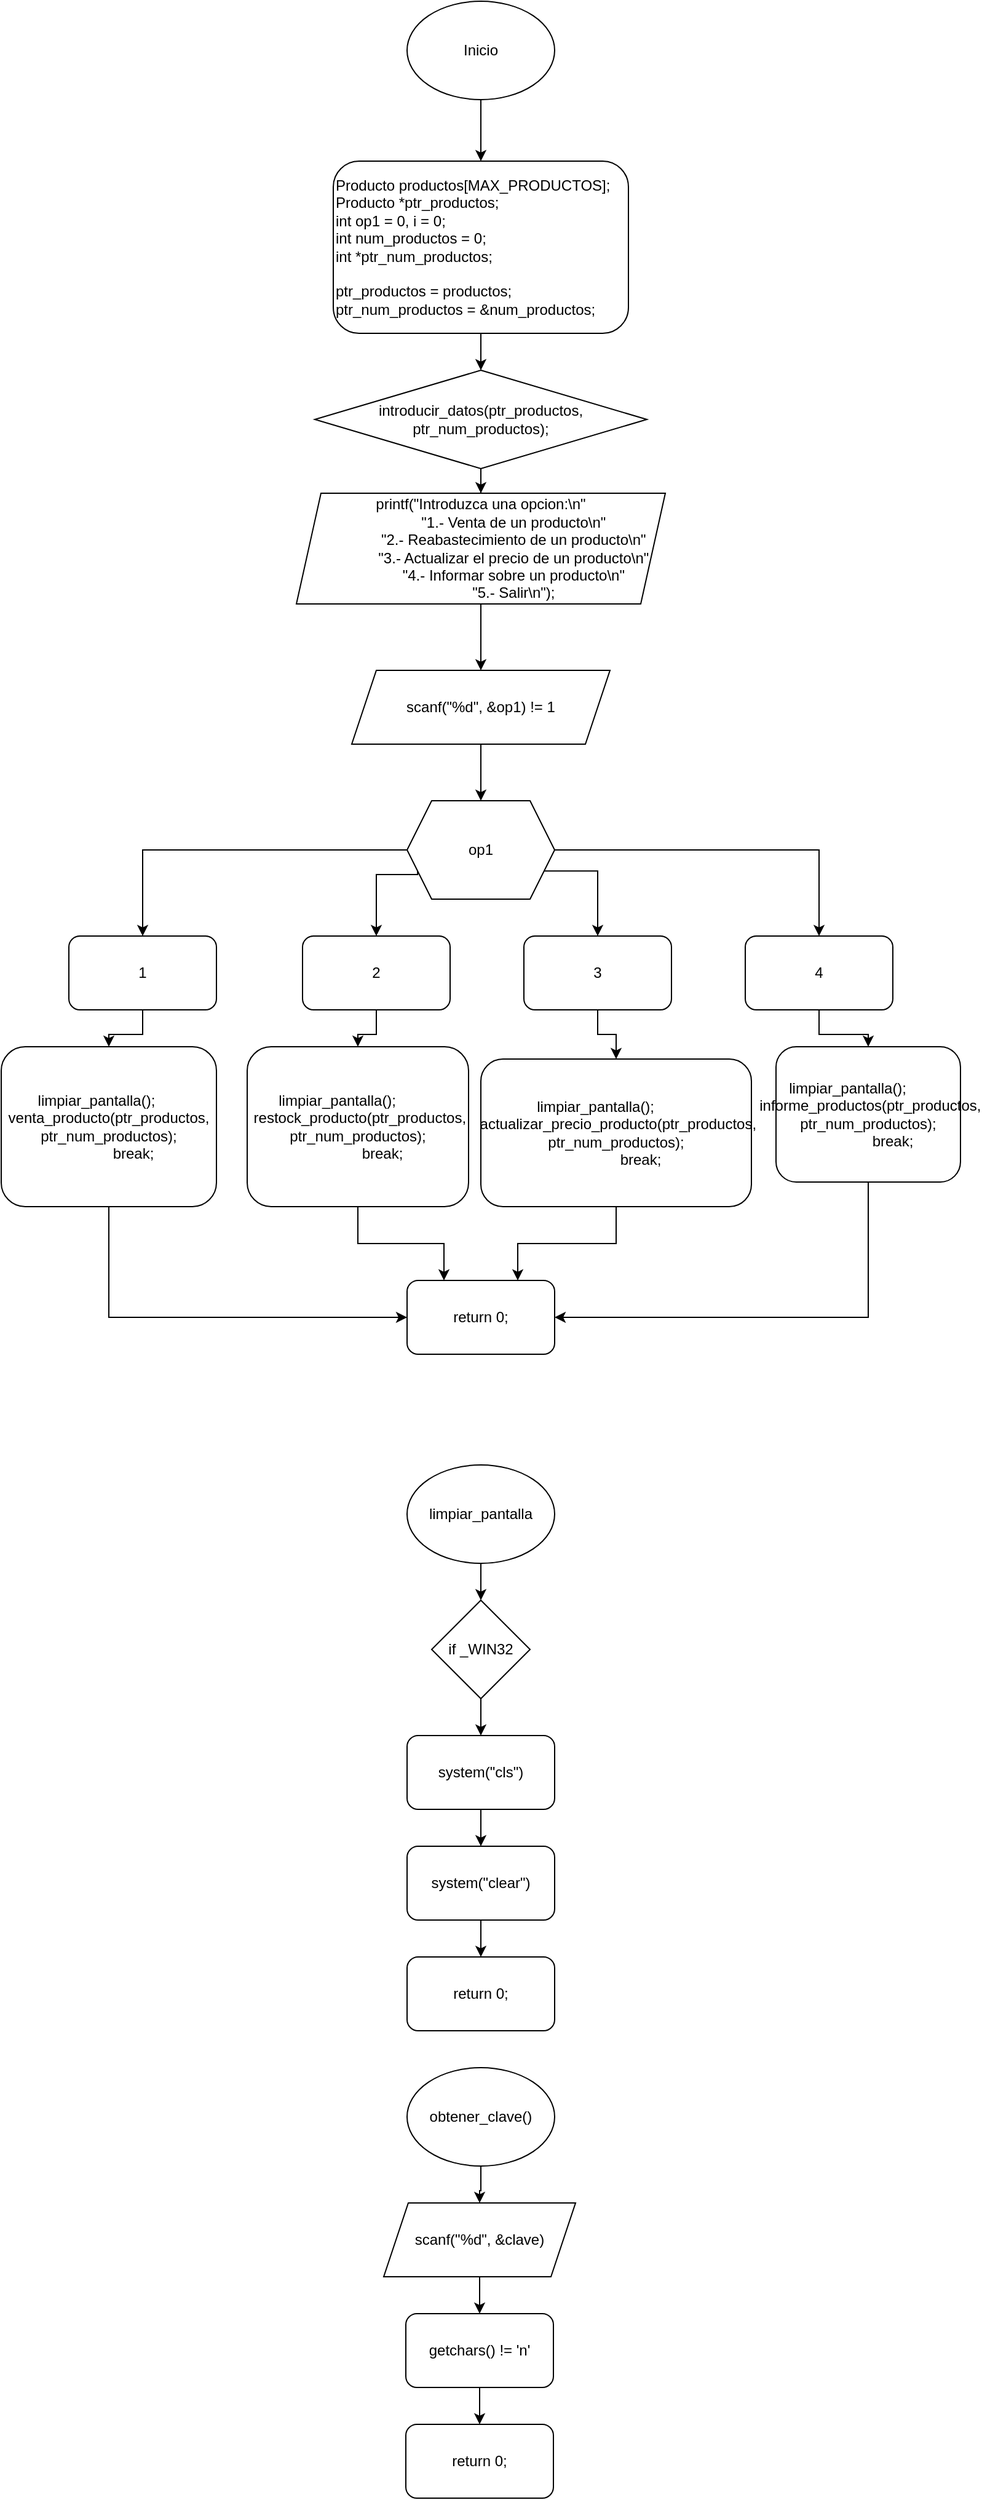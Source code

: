 <mxfile version="26.0.12" pages="2">
  <diagram name="Page-1" id="6EuT3WrSof2J02qX2gXS">
    <mxGraphModel dx="677" dy="889" grid="1" gridSize="10" guides="1" tooltips="1" connect="1" arrows="1" fold="1" page="1" pageScale="1" pageWidth="827" pageHeight="1169" math="0" shadow="0">
      <root>
        <mxCell id="0" />
        <mxCell id="1" parent="0" />
        <mxCell id="ruOqabPLvEod-Vh73xAu-5" style="edgeStyle=orthogonalEdgeStyle;rounded=0;orthogonalLoop=1;jettySize=auto;html=1;" parent="1" source="ruOqabPLvEod-Vh73xAu-1" target="ruOqabPLvEod-Vh73xAu-2" edge="1">
          <mxGeometry relative="1" as="geometry" />
        </mxCell>
        <mxCell id="ruOqabPLvEod-Vh73xAu-1" value="Inicio" style="ellipse;whiteSpace=wrap;html=1;" parent="1" vertex="1">
          <mxGeometry x="354" y="20" width="120" height="80" as="geometry" />
        </mxCell>
        <mxCell id="ruOqabPLvEod-Vh73xAu-4" style="edgeStyle=orthogonalEdgeStyle;rounded=0;orthogonalLoop=1;jettySize=auto;html=1;" parent="1" source="ruOqabPLvEod-Vh73xAu-2" target="ruOqabPLvEod-Vh73xAu-3" edge="1">
          <mxGeometry relative="1" as="geometry" />
        </mxCell>
        <mxCell id="ruOqabPLvEod-Vh73xAu-2" value="&lt;div&gt;Producto productos[MAX_PRODUCTOS];&lt;/div&gt;&lt;div&gt;Producto *ptr_productos;&lt;/div&gt;&lt;div&gt;int op1 = 0, i = 0;&lt;/div&gt;&lt;div&gt;int num_productos = 0;&lt;/div&gt;&lt;div&gt;int *ptr_num_productos;&lt;/div&gt;&lt;div&gt;&lt;br&gt;&lt;/div&gt;&lt;div&gt;ptr_productos = productos;&lt;/div&gt;&lt;div&gt;ptr_num_productos = &amp;amp;num_productos;&lt;/div&gt;" style="rounded=1;whiteSpace=wrap;html=1;align=left;" parent="1" vertex="1">
          <mxGeometry x="294" y="150" width="240" height="140" as="geometry" />
        </mxCell>
        <mxCell id="3Sx2Qex6pyJ97NF9Tx8A-2" style="edgeStyle=orthogonalEdgeStyle;rounded=0;orthogonalLoop=1;jettySize=auto;html=1;" parent="1" source="ruOqabPLvEod-Vh73xAu-3" target="ruOqabPLvEod-Vh73xAu-8" edge="1">
          <mxGeometry relative="1" as="geometry" />
        </mxCell>
        <mxCell id="ruOqabPLvEod-Vh73xAu-3" value="introducir_datos(ptr_productos, ptr_num_productos);" style="rhombus;whiteSpace=wrap;html=1;" parent="1" vertex="1">
          <mxGeometry x="279" y="320" width="270" height="80" as="geometry" />
        </mxCell>
        <mxCell id="_RCZSidMVmDdS2dCk8SO-2" style="edgeStyle=orthogonalEdgeStyle;rounded=0;orthogonalLoop=1;jettySize=auto;html=1;" edge="1" parent="1" source="ruOqabPLvEod-Vh73xAu-8" target="_RCZSidMVmDdS2dCk8SO-1">
          <mxGeometry relative="1" as="geometry" />
        </mxCell>
        <mxCell id="ruOqabPLvEod-Vh73xAu-8" value="&lt;div&gt;printf(&quot;Introduzca una opcion:\n&quot;&lt;/div&gt;&lt;div&gt;&amp;nbsp; &amp;nbsp; &amp;nbsp; &amp;nbsp; &amp;nbsp; &amp;nbsp; &amp;nbsp; &amp;nbsp; &quot;1.- Venta de un producto\n&quot;&lt;/div&gt;&lt;div&gt;&amp;nbsp; &amp;nbsp; &amp;nbsp; &amp;nbsp; &amp;nbsp; &amp;nbsp; &amp;nbsp; &amp;nbsp; &quot;2.- Reabastecimiento de un producto\n&quot;&lt;/div&gt;&lt;div&gt;&amp;nbsp; &amp;nbsp; &amp;nbsp; &amp;nbsp; &amp;nbsp; &amp;nbsp; &amp;nbsp; &amp;nbsp; &quot;3.- Actualizar el precio de un producto\n&quot;&lt;/div&gt;&lt;div&gt;&amp;nbsp; &amp;nbsp; &amp;nbsp; &amp;nbsp; &amp;nbsp; &amp;nbsp; &amp;nbsp; &amp;nbsp; &quot;4.- Informar sobre un producto\n&quot;&lt;/div&gt;&lt;div&gt;&amp;nbsp; &amp;nbsp; &amp;nbsp; &amp;nbsp; &amp;nbsp; &amp;nbsp; &amp;nbsp; &amp;nbsp; &quot;5.- Salir\n&quot;);&lt;/div&gt;" style="shape=parallelogram;perimeter=parallelogramPerimeter;whiteSpace=wrap;html=1;fixedSize=1;align=center;" parent="1" vertex="1">
          <mxGeometry x="264" y="420" width="300" height="90" as="geometry" />
        </mxCell>
        <mxCell id="nYfpYbDwFtSisSZFNhtA-3" style="edgeStyle=orthogonalEdgeStyle;rounded=0;orthogonalLoop=1;jettySize=auto;html=1;entryX=0.5;entryY=0;entryDx=0;entryDy=0;" parent="1" source="nYfpYbDwFtSisSZFNhtA-7" target="nYfpYbDwFtSisSZFNhtA-9" edge="1">
          <mxGeometry relative="1" as="geometry" />
        </mxCell>
        <mxCell id="nYfpYbDwFtSisSZFNhtA-4" style="edgeStyle=orthogonalEdgeStyle;rounded=0;orthogonalLoop=1;jettySize=auto;html=1;exitX=0;exitY=0.75;exitDx=0;exitDy=0;entryX=0.5;entryY=0;entryDx=0;entryDy=0;" parent="1" source="nYfpYbDwFtSisSZFNhtA-7" target="nYfpYbDwFtSisSZFNhtA-15" edge="1">
          <mxGeometry relative="1" as="geometry">
            <Array as="points">
              <mxPoint x="363" y="730" />
              <mxPoint x="329" y="730" />
            </Array>
          </mxGeometry>
        </mxCell>
        <mxCell id="nYfpYbDwFtSisSZFNhtA-5" style="edgeStyle=orthogonalEdgeStyle;rounded=0;orthogonalLoop=1;jettySize=auto;html=1;exitX=1;exitY=0.75;exitDx=0;exitDy=0;entryX=0.5;entryY=0;entryDx=0;entryDy=0;" parent="1" source="nYfpYbDwFtSisSZFNhtA-7" target="nYfpYbDwFtSisSZFNhtA-13" edge="1">
          <mxGeometry relative="1" as="geometry">
            <Array as="points">
              <mxPoint x="509" y="727" />
            </Array>
          </mxGeometry>
        </mxCell>
        <mxCell id="nYfpYbDwFtSisSZFNhtA-6" style="edgeStyle=orthogonalEdgeStyle;rounded=0;orthogonalLoop=1;jettySize=auto;html=1;entryX=0.5;entryY=0;entryDx=0;entryDy=0;" parent="1" source="nYfpYbDwFtSisSZFNhtA-7" target="nYfpYbDwFtSisSZFNhtA-11" edge="1">
          <mxGeometry relative="1" as="geometry" />
        </mxCell>
        <mxCell id="nYfpYbDwFtSisSZFNhtA-7" value="op1" style="shape=hexagon;perimeter=hexagonPerimeter2;whiteSpace=wrap;html=1;fixedSize=1;" parent="1" vertex="1">
          <mxGeometry x="354" y="670" width="120" height="80" as="geometry" />
        </mxCell>
        <mxCell id="nYfpYbDwFtSisSZFNhtA-8" style="edgeStyle=orthogonalEdgeStyle;rounded=0;orthogonalLoop=1;jettySize=auto;html=1;entryX=0.5;entryY=0;entryDx=0;entryDy=0;" parent="1" source="nYfpYbDwFtSisSZFNhtA-9" target="nYfpYbDwFtSisSZFNhtA-16" edge="1">
          <mxGeometry relative="1" as="geometry" />
        </mxCell>
        <mxCell id="nYfpYbDwFtSisSZFNhtA-9" value="1" style="rounded=1;whiteSpace=wrap;html=1;" parent="1" vertex="1">
          <mxGeometry x="79" y="780" width="120" height="60" as="geometry" />
        </mxCell>
        <mxCell id="nYfpYbDwFtSisSZFNhtA-10" style="edgeStyle=orthogonalEdgeStyle;rounded=0;orthogonalLoop=1;jettySize=auto;html=1;entryX=0.5;entryY=0;entryDx=0;entryDy=0;" parent="1" source="nYfpYbDwFtSisSZFNhtA-11" target="nYfpYbDwFtSisSZFNhtA-17" edge="1">
          <mxGeometry relative="1" as="geometry" />
        </mxCell>
        <mxCell id="nYfpYbDwFtSisSZFNhtA-11" value="4" style="rounded=1;whiteSpace=wrap;html=1;" parent="1" vertex="1">
          <mxGeometry x="629" y="780" width="120" height="60" as="geometry" />
        </mxCell>
        <mxCell id="nYfpYbDwFtSisSZFNhtA-12" style="edgeStyle=orthogonalEdgeStyle;rounded=0;orthogonalLoop=1;jettySize=auto;html=1;entryX=0.5;entryY=0;entryDx=0;entryDy=0;" parent="1" source="nYfpYbDwFtSisSZFNhtA-13" target="nYfpYbDwFtSisSZFNhtA-18" edge="1">
          <mxGeometry relative="1" as="geometry" />
        </mxCell>
        <mxCell id="nYfpYbDwFtSisSZFNhtA-13" value="3" style="rounded=1;whiteSpace=wrap;html=1;" parent="1" vertex="1">
          <mxGeometry x="449" y="780" width="120" height="60" as="geometry" />
        </mxCell>
        <mxCell id="nYfpYbDwFtSisSZFNhtA-14" style="edgeStyle=orthogonalEdgeStyle;rounded=0;orthogonalLoop=1;jettySize=auto;html=1;entryX=0.5;entryY=0;entryDx=0;entryDy=0;" parent="1" source="nYfpYbDwFtSisSZFNhtA-15" target="nYfpYbDwFtSisSZFNhtA-19" edge="1">
          <mxGeometry relative="1" as="geometry" />
        </mxCell>
        <mxCell id="nYfpYbDwFtSisSZFNhtA-15" value="2" style="rounded=1;whiteSpace=wrap;html=1;" parent="1" vertex="1">
          <mxGeometry x="269" y="780" width="120" height="60" as="geometry" />
        </mxCell>
        <mxCell id="_RCZSidMVmDdS2dCk8SO-5" style="edgeStyle=orthogonalEdgeStyle;rounded=0;orthogonalLoop=1;jettySize=auto;html=1;entryX=0;entryY=0.5;entryDx=0;entryDy=0;" edge="1" parent="1" source="nYfpYbDwFtSisSZFNhtA-16" target="_RCZSidMVmDdS2dCk8SO-4">
          <mxGeometry relative="1" as="geometry">
            <Array as="points">
              <mxPoint x="112" y="1090" />
            </Array>
          </mxGeometry>
        </mxCell>
        <mxCell id="nYfpYbDwFtSisSZFNhtA-16" value="&lt;div&gt;limpiar_pantalla(); &amp;nbsp; &amp;nbsp; &amp;nbsp; venta_producto(ptr_productos, ptr_num_productos);&lt;/div&gt;&lt;div&gt;&amp;nbsp; &amp;nbsp; &amp;nbsp; &amp;nbsp; &amp;nbsp; &amp;nbsp; break;&lt;/div&gt;" style="rounded=1;whiteSpace=wrap;html=1;" parent="1" vertex="1">
          <mxGeometry x="24" y="870" width="175" height="130" as="geometry" />
        </mxCell>
        <mxCell id="_RCZSidMVmDdS2dCk8SO-8" style="edgeStyle=orthogonalEdgeStyle;rounded=0;orthogonalLoop=1;jettySize=auto;html=1;entryX=1;entryY=0.5;entryDx=0;entryDy=0;" edge="1" parent="1" source="nYfpYbDwFtSisSZFNhtA-17" target="_RCZSidMVmDdS2dCk8SO-4">
          <mxGeometry relative="1" as="geometry">
            <Array as="points">
              <mxPoint x="729" y="1090" />
            </Array>
          </mxGeometry>
        </mxCell>
        <mxCell id="nYfpYbDwFtSisSZFNhtA-17" value="&lt;div&gt;limpiar_pantalla(); &amp;nbsp; &amp;nbsp; &amp;nbsp; &amp;nbsp; &amp;nbsp; &amp;nbsp;informe_productos(ptr_productos, ptr_num_productos);&lt;/div&gt;&lt;div&gt;&amp;nbsp; &amp;nbsp; &amp;nbsp; &amp;nbsp; &amp;nbsp; &amp;nbsp; break;&lt;/div&gt;" style="rounded=1;whiteSpace=wrap;html=1;" parent="1" vertex="1">
          <mxGeometry x="654" y="870" width="150" height="110" as="geometry" />
        </mxCell>
        <mxCell id="_RCZSidMVmDdS2dCk8SO-7" style="edgeStyle=orthogonalEdgeStyle;rounded=0;orthogonalLoop=1;jettySize=auto;html=1;entryX=0.75;entryY=0;entryDx=0;entryDy=0;" edge="1" parent="1" source="nYfpYbDwFtSisSZFNhtA-18" target="_RCZSidMVmDdS2dCk8SO-4">
          <mxGeometry relative="1" as="geometry" />
        </mxCell>
        <mxCell id="nYfpYbDwFtSisSZFNhtA-18" value="&lt;div&gt;limpiar_pantalla(); &amp;nbsp; &amp;nbsp; &amp;nbsp; &amp;nbsp; &amp;nbsp; &amp;nbsp;actualizar_precio_producto(ptr_productos, ptr_num_productos);&lt;/div&gt;&lt;div&gt;&amp;nbsp; &amp;nbsp; &amp;nbsp; &amp;nbsp; &amp;nbsp; &amp;nbsp; break;&lt;/div&gt;" style="rounded=1;whiteSpace=wrap;html=1;" parent="1" vertex="1">
          <mxGeometry x="414" y="880" width="220" height="120" as="geometry" />
        </mxCell>
        <mxCell id="_RCZSidMVmDdS2dCk8SO-6" style="edgeStyle=orthogonalEdgeStyle;rounded=0;orthogonalLoop=1;jettySize=auto;html=1;entryX=0.25;entryY=0;entryDx=0;entryDy=0;" edge="1" parent="1" source="nYfpYbDwFtSisSZFNhtA-19" target="_RCZSidMVmDdS2dCk8SO-4">
          <mxGeometry relative="1" as="geometry" />
        </mxCell>
        <mxCell id="nYfpYbDwFtSisSZFNhtA-19" value="&lt;div&gt;limpiar_pantalla(); &amp;nbsp; &amp;nbsp; &amp;nbsp; &amp;nbsp; &amp;nbsp; &amp;nbsp;restock_producto(ptr_productos, ptr_num_productos);&lt;/div&gt;&lt;div&gt;&amp;nbsp; &amp;nbsp; &amp;nbsp; &amp;nbsp; &amp;nbsp; &amp;nbsp; break;&lt;/div&gt;" style="rounded=1;whiteSpace=wrap;html=1;" parent="1" vertex="1">
          <mxGeometry x="224" y="870" width="180" height="130" as="geometry" />
        </mxCell>
        <mxCell id="_RCZSidMVmDdS2dCk8SO-3" style="edgeStyle=orthogonalEdgeStyle;rounded=0;orthogonalLoop=1;jettySize=auto;html=1;" edge="1" parent="1" source="_RCZSidMVmDdS2dCk8SO-1" target="nYfpYbDwFtSisSZFNhtA-7">
          <mxGeometry relative="1" as="geometry" />
        </mxCell>
        <mxCell id="_RCZSidMVmDdS2dCk8SO-1" value="scanf(&quot;%d&quot;, &amp;amp;op1) != 1" style="shape=parallelogram;perimeter=parallelogramPerimeter;whiteSpace=wrap;html=1;fixedSize=1;" vertex="1" parent="1">
          <mxGeometry x="309" y="564" width="210" height="60" as="geometry" />
        </mxCell>
        <mxCell id="_RCZSidMVmDdS2dCk8SO-4" value="return 0;" style="rounded=1;whiteSpace=wrap;html=1;" vertex="1" parent="1">
          <mxGeometry x="354" y="1060" width="120" height="60" as="geometry" />
        </mxCell>
        <mxCell id="_RCZSidMVmDdS2dCk8SO-13" style="edgeStyle=orthogonalEdgeStyle;rounded=0;orthogonalLoop=1;jettySize=auto;html=1;" edge="1" parent="1" source="_RCZSidMVmDdS2dCk8SO-9" target="_RCZSidMVmDdS2dCk8SO-10">
          <mxGeometry relative="1" as="geometry" />
        </mxCell>
        <mxCell id="_RCZSidMVmDdS2dCk8SO-9" value="limpiar_pantalla" style="ellipse;whiteSpace=wrap;html=1;" vertex="1" parent="1">
          <mxGeometry x="354" y="1210" width="120" height="80" as="geometry" />
        </mxCell>
        <mxCell id="_RCZSidMVmDdS2dCk8SO-14" style="edgeStyle=orthogonalEdgeStyle;rounded=0;orthogonalLoop=1;jettySize=auto;html=1;" edge="1" parent="1" source="_RCZSidMVmDdS2dCk8SO-10" target="_RCZSidMVmDdS2dCk8SO-11">
          <mxGeometry relative="1" as="geometry" />
        </mxCell>
        <mxCell id="_RCZSidMVmDdS2dCk8SO-10" value="if _WIN32" style="rhombus;whiteSpace=wrap;html=1;" vertex="1" parent="1">
          <mxGeometry x="374" y="1320" width="80" height="80" as="geometry" />
        </mxCell>
        <mxCell id="_RCZSidMVmDdS2dCk8SO-15" style="edgeStyle=orthogonalEdgeStyle;rounded=0;orthogonalLoop=1;jettySize=auto;html=1;" edge="1" parent="1" source="_RCZSidMVmDdS2dCk8SO-11" target="_RCZSidMVmDdS2dCk8SO-12">
          <mxGeometry relative="1" as="geometry" />
        </mxCell>
        <mxCell id="_RCZSidMVmDdS2dCk8SO-11" value="system(&quot;cls&quot;)" style="rounded=1;whiteSpace=wrap;html=1;" vertex="1" parent="1">
          <mxGeometry x="354" y="1430" width="120" height="60" as="geometry" />
        </mxCell>
        <mxCell id="_RCZSidMVmDdS2dCk8SO-17" style="edgeStyle=orthogonalEdgeStyle;rounded=0;orthogonalLoop=1;jettySize=auto;html=1;" edge="1" parent="1" source="_RCZSidMVmDdS2dCk8SO-12" target="_RCZSidMVmDdS2dCk8SO-16">
          <mxGeometry relative="1" as="geometry" />
        </mxCell>
        <mxCell id="_RCZSidMVmDdS2dCk8SO-12" value="system(&quot;clear&quot;)" style="rounded=1;whiteSpace=wrap;html=1;" vertex="1" parent="1">
          <mxGeometry x="354" y="1520" width="120" height="60" as="geometry" />
        </mxCell>
        <mxCell id="_RCZSidMVmDdS2dCk8SO-16" value="return 0;" style="rounded=1;whiteSpace=wrap;html=1;" vertex="1" parent="1">
          <mxGeometry x="354" y="1610" width="120" height="60" as="geometry" />
        </mxCell>
        <mxCell id="_RCZSidMVmDdS2dCk8SO-22" style="edgeStyle=orthogonalEdgeStyle;rounded=0;orthogonalLoop=1;jettySize=auto;html=1;" edge="1" parent="1" source="_RCZSidMVmDdS2dCk8SO-18" target="_RCZSidMVmDdS2dCk8SO-19">
          <mxGeometry relative="1" as="geometry" />
        </mxCell>
        <mxCell id="_RCZSidMVmDdS2dCk8SO-18" value="obtener_clave()" style="ellipse;whiteSpace=wrap;html=1;" vertex="1" parent="1">
          <mxGeometry x="354" y="1700" width="120" height="80" as="geometry" />
        </mxCell>
        <mxCell id="_RCZSidMVmDdS2dCk8SO-23" style="edgeStyle=orthogonalEdgeStyle;rounded=0;orthogonalLoop=1;jettySize=auto;html=1;" edge="1" parent="1" source="_RCZSidMVmDdS2dCk8SO-19" target="_RCZSidMVmDdS2dCk8SO-20">
          <mxGeometry relative="1" as="geometry" />
        </mxCell>
        <mxCell id="_RCZSidMVmDdS2dCk8SO-19" value="scanf(&quot;%d&quot;, &amp;amp;clave)" style="shape=parallelogram;perimeter=parallelogramPerimeter;whiteSpace=wrap;html=1;fixedSize=1;" vertex="1" parent="1">
          <mxGeometry x="335" y="1810" width="156" height="60" as="geometry" />
        </mxCell>
        <mxCell id="_RCZSidMVmDdS2dCk8SO-27" style="edgeStyle=orthogonalEdgeStyle;rounded=0;orthogonalLoop=1;jettySize=auto;html=1;" edge="1" parent="1" source="_RCZSidMVmDdS2dCk8SO-20" target="_RCZSidMVmDdS2dCk8SO-26">
          <mxGeometry relative="1" as="geometry" />
        </mxCell>
        <mxCell id="_RCZSidMVmDdS2dCk8SO-20" value="getchars() != &#39;n&#39;" style="shape=label;whiteSpace=wrap;html=1;fixedSize=1;rounded=1;" vertex="1" parent="1">
          <mxGeometry x="353" y="1900" width="120" height="60" as="geometry" />
        </mxCell>
        <mxCell id="_RCZSidMVmDdS2dCk8SO-26" value="return 0;" style="rounded=1;whiteSpace=wrap;html=1;" vertex="1" parent="1">
          <mxGeometry x="353" y="1990" width="120" height="60" as="geometry" />
        </mxCell>
      </root>
    </mxGraphModel>
  </diagram>
  <diagram id="BsehhIxnIOKtYMKPCZCD" name="Page-2">
    <mxGraphModel dx="948" dy="1244" grid="1" gridSize="10" guides="1" tooltips="1" connect="1" arrows="1" fold="1" page="1" pageScale="1" pageWidth="850" pageHeight="1100" math="0" shadow="0">
      <root>
        <mxCell id="0" />
        <mxCell id="1" parent="0" />
        <mxCell id="zoZrK7dPsTGhW3FlA4j9-2" style="edgeStyle=orthogonalEdgeStyle;rounded=0;orthogonalLoop=1;jettySize=auto;html=1;entryX=0.5;entryY=0;entryDx=0;entryDy=0;" edge="1" parent="1" source="COwL6ai_R-exPn_rSJPj-1" target="zoZrK7dPsTGhW3FlA4j9-1">
          <mxGeometry relative="1" as="geometry" />
        </mxCell>
        <mxCell id="COwL6ai_R-exPn_rSJPj-1" value="2" style="ellipse;whiteSpace=wrap;html=1;aspect=fixed;" vertex="1" parent="1">
          <mxGeometry x="385" y="40" width="80" height="80" as="geometry" />
        </mxCell>
        <mxCell id="zoZrK7dPsTGhW3FlA4j9-7" style="edgeStyle=orthogonalEdgeStyle;rounded=0;orthogonalLoop=1;jettySize=auto;html=1;entryX=0.5;entryY=0;entryDx=0;entryDy=0;" edge="1" parent="1" source="zoZrK7dPsTGhW3FlA4j9-1" target="zoZrK7dPsTGhW3FlA4j9-3">
          <mxGeometry relative="1" as="geometry" />
        </mxCell>
        <mxCell id="zoZrK7dPsTGhW3FlA4j9-8" style="edgeStyle=orthogonalEdgeStyle;rounded=0;orthogonalLoop=1;jettySize=auto;html=1;exitX=0;exitY=0.75;exitDx=0;exitDy=0;entryX=0.5;entryY=0;entryDx=0;entryDy=0;" edge="1" parent="1" source="zoZrK7dPsTGhW3FlA4j9-1" target="zoZrK7dPsTGhW3FlA4j9-6">
          <mxGeometry relative="1" as="geometry">
            <Array as="points">
              <mxPoint x="374" y="200" />
              <mxPoint x="340" y="200" />
            </Array>
          </mxGeometry>
        </mxCell>
        <mxCell id="zoZrK7dPsTGhW3FlA4j9-9" style="edgeStyle=orthogonalEdgeStyle;rounded=0;orthogonalLoop=1;jettySize=auto;html=1;exitX=1;exitY=0.75;exitDx=0;exitDy=0;entryX=0.5;entryY=0;entryDx=0;entryDy=0;" edge="1" parent="1" source="zoZrK7dPsTGhW3FlA4j9-1" target="zoZrK7dPsTGhW3FlA4j9-5">
          <mxGeometry relative="1" as="geometry">
            <Array as="points">
              <mxPoint x="520" y="197" />
            </Array>
          </mxGeometry>
        </mxCell>
        <mxCell id="zoZrK7dPsTGhW3FlA4j9-10" style="edgeStyle=orthogonalEdgeStyle;rounded=0;orthogonalLoop=1;jettySize=auto;html=1;entryX=0.5;entryY=0;entryDx=0;entryDy=0;" edge="1" parent="1" source="zoZrK7dPsTGhW3FlA4j9-1" target="zoZrK7dPsTGhW3FlA4j9-4">
          <mxGeometry relative="1" as="geometry" />
        </mxCell>
        <mxCell id="zoZrK7dPsTGhW3FlA4j9-1" value="op1" style="shape=hexagon;perimeter=hexagonPerimeter2;whiteSpace=wrap;html=1;fixedSize=1;" vertex="1" parent="1">
          <mxGeometry x="365" y="140" width="120" height="80" as="geometry" />
        </mxCell>
        <mxCell id="zoZrK7dPsTGhW3FlA4j9-16" style="edgeStyle=orthogonalEdgeStyle;rounded=0;orthogonalLoop=1;jettySize=auto;html=1;entryX=0.5;entryY=0;entryDx=0;entryDy=0;" edge="1" parent="1" source="zoZrK7dPsTGhW3FlA4j9-3" target="zoZrK7dPsTGhW3FlA4j9-11">
          <mxGeometry relative="1" as="geometry" />
        </mxCell>
        <mxCell id="zoZrK7dPsTGhW3FlA4j9-3" value="1" style="rounded=1;whiteSpace=wrap;html=1;" vertex="1" parent="1">
          <mxGeometry x="90" y="250" width="120" height="60" as="geometry" />
        </mxCell>
        <mxCell id="zoZrK7dPsTGhW3FlA4j9-19" style="edgeStyle=orthogonalEdgeStyle;rounded=0;orthogonalLoop=1;jettySize=auto;html=1;entryX=0.5;entryY=0;entryDx=0;entryDy=0;" edge="1" parent="1" source="zoZrK7dPsTGhW3FlA4j9-4" target="zoZrK7dPsTGhW3FlA4j9-12">
          <mxGeometry relative="1" as="geometry" />
        </mxCell>
        <mxCell id="zoZrK7dPsTGhW3FlA4j9-4" value="4" style="rounded=1;whiteSpace=wrap;html=1;" vertex="1" parent="1">
          <mxGeometry x="640" y="250" width="120" height="60" as="geometry" />
        </mxCell>
        <mxCell id="zoZrK7dPsTGhW3FlA4j9-18" style="edgeStyle=orthogonalEdgeStyle;rounded=0;orthogonalLoop=1;jettySize=auto;html=1;entryX=0.5;entryY=0;entryDx=0;entryDy=0;" edge="1" parent="1" source="zoZrK7dPsTGhW3FlA4j9-5" target="zoZrK7dPsTGhW3FlA4j9-13">
          <mxGeometry relative="1" as="geometry" />
        </mxCell>
        <mxCell id="zoZrK7dPsTGhW3FlA4j9-5" value="3" style="rounded=1;whiteSpace=wrap;html=1;" vertex="1" parent="1">
          <mxGeometry x="460" y="250" width="120" height="60" as="geometry" />
        </mxCell>
        <mxCell id="zoZrK7dPsTGhW3FlA4j9-17" style="edgeStyle=orthogonalEdgeStyle;rounded=0;orthogonalLoop=1;jettySize=auto;html=1;entryX=0.5;entryY=0;entryDx=0;entryDy=0;" edge="1" parent="1" source="zoZrK7dPsTGhW3FlA4j9-6" target="zoZrK7dPsTGhW3FlA4j9-14">
          <mxGeometry relative="1" as="geometry" />
        </mxCell>
        <mxCell id="zoZrK7dPsTGhW3FlA4j9-6" value="2" style="rounded=1;whiteSpace=wrap;html=1;" vertex="1" parent="1">
          <mxGeometry x="280" y="250" width="120" height="60" as="geometry" />
        </mxCell>
        <mxCell id="zoZrK7dPsTGhW3FlA4j9-11" value="&lt;div&gt;limpiar_pantalla(); &amp;nbsp; &amp;nbsp; &amp;nbsp; venta_producto(ptr_productos, ptr_num_productos);&lt;/div&gt;&lt;div&gt;&amp;nbsp; &amp;nbsp; &amp;nbsp; &amp;nbsp; &amp;nbsp; &amp;nbsp; break;&lt;/div&gt;" style="rounded=1;whiteSpace=wrap;html=1;" vertex="1" parent="1">
          <mxGeometry x="35" y="340" width="175" height="130" as="geometry" />
        </mxCell>
        <mxCell id="zoZrK7dPsTGhW3FlA4j9-12" value="&lt;div&gt;limpiar_pantalla(); &amp;nbsp; &amp;nbsp; &amp;nbsp; &amp;nbsp; &amp;nbsp; &amp;nbsp;informe_productos(ptr_productos, ptr_num_productos);&lt;/div&gt;&lt;div&gt;&amp;nbsp; &amp;nbsp; &amp;nbsp; &amp;nbsp; &amp;nbsp; &amp;nbsp; break;&lt;/div&gt;" style="rounded=1;whiteSpace=wrap;html=1;" vertex="1" parent="1">
          <mxGeometry x="665" y="340" width="150" height="110" as="geometry" />
        </mxCell>
        <mxCell id="zoZrK7dPsTGhW3FlA4j9-13" value="&lt;div&gt;limpiar_pantalla(); &amp;nbsp; &amp;nbsp; &amp;nbsp; &amp;nbsp; &amp;nbsp; &amp;nbsp;actualizar_precio_producto(ptr_productos, ptr_num_productos);&lt;/div&gt;&lt;div&gt;&amp;nbsp; &amp;nbsp; &amp;nbsp; &amp;nbsp; &amp;nbsp; &amp;nbsp; break;&lt;/div&gt;" style="rounded=1;whiteSpace=wrap;html=1;" vertex="1" parent="1">
          <mxGeometry x="425" y="350" width="220" height="120" as="geometry" />
        </mxCell>
        <mxCell id="zoZrK7dPsTGhW3FlA4j9-14" value="&lt;div&gt;limpiar_pantalla(); &amp;nbsp; &amp;nbsp; &amp;nbsp; &amp;nbsp; &amp;nbsp; &amp;nbsp;restock_producto(ptr_productos, ptr_num_productos);&lt;/div&gt;&lt;div&gt;&amp;nbsp; &amp;nbsp; &amp;nbsp; &amp;nbsp; &amp;nbsp; &amp;nbsp; break;&lt;/div&gt;" style="rounded=1;whiteSpace=wrap;html=1;" vertex="1" parent="1">
          <mxGeometry x="235" y="340" width="180" height="130" as="geometry" />
        </mxCell>
      </root>
    </mxGraphModel>
  </diagram>
</mxfile>
